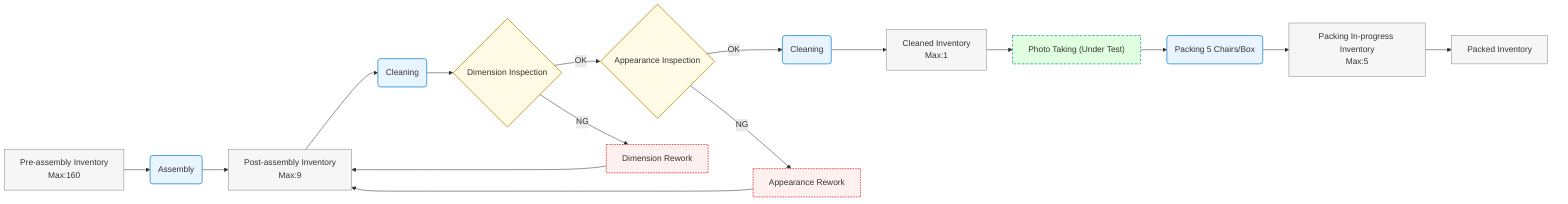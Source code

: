 flowchart LR
  %% GitHub friendly: avoid nested [] and use <br/> for line breaks

  A[Pre-assembly Inventory<br/>Max:160] --> B(Assembly)
  B --> C[Post-assembly Inventory<br/>Max:9]

  %% Added cleaning after post-assembly inventory
  C --> C1(Cleaning)
  C1 --> D{Dimension Inspection}

  D -->|OK| E{Appearance Inspection}
  D -->|NG| D1[Dimension Rework]
  %% Reworked items return to post-assembly inventory
  D1 --> C

  E -->|OK| F(Cleaning)
  E -->|NG| E1[Appearance Rework]
  %% Reworked items return to post-assembly inventory
  E1 --> C

  F --> G[Cleaned Inventory<br/>Max:1]

  %% Added photo-taking process (special case) after cleaned inventory
  G --> G1["Photo Taking (Under Test)"]
  G1 --> H(Packing 5 Chairs/Box)

  H --> I[Packing In-progress Inventory<br/>Max:5]
  I --> J[Packed Inventory]

  %% Style definitions
  classDef store fill:#f6f6f6,stroke:#888,stroke-width:1px;
  classDef proc fill:#e8f4ff,stroke:#268bd2,stroke-width:1.5px;
  classDef gate fill:#fffbe6,stroke:#b58900,stroke-width:1.5px;
  classDef fix fill:#fff0f0,stroke:#dc322f,stroke-width:1.5px,stroke-dasharray:3 2;
  classDef special fill:#e0ffe0,stroke:#2aa198,stroke-width:1.5px,stroke-dasharray:5 3;

  class A,C,G,I,J store;
  class B,C1,F,H proc;
  class D,E gate;
  class D1,E1 fix;
  class G1 special;